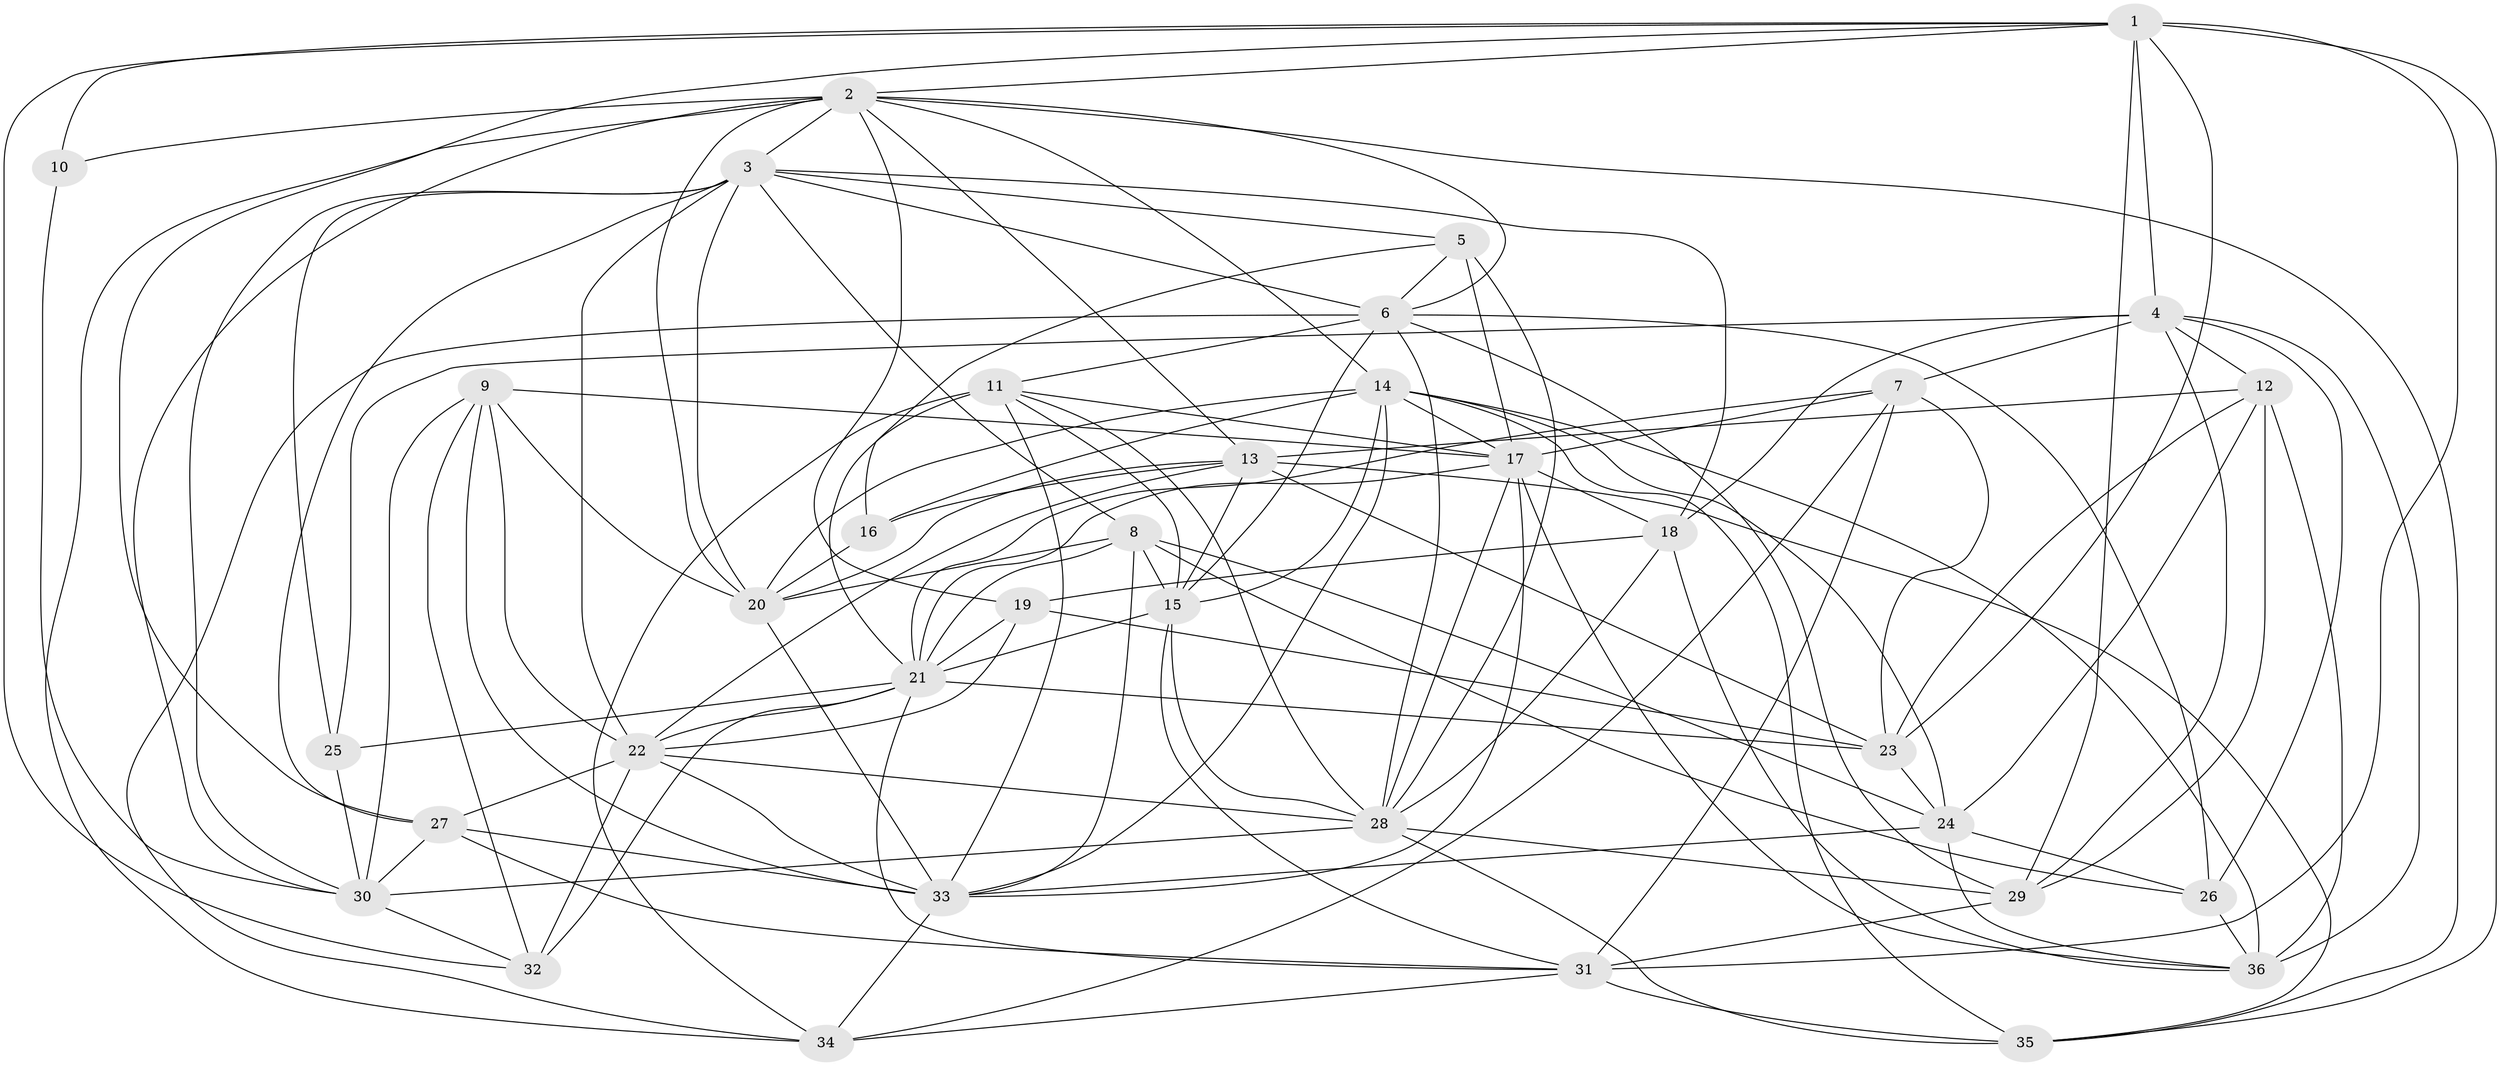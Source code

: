 // original degree distribution, {4: 1.0}
// Generated by graph-tools (version 1.1) at 2025/54/03/04/25 22:54:07]
// undirected, 36 vertices, 130 edges
graph export_dot {
  node [color=gray90,style=filled];
  1;
  2;
  3;
  4;
  5;
  6;
  7;
  8;
  9;
  10;
  11;
  12;
  13;
  14;
  15;
  16;
  17;
  18;
  19;
  20;
  21;
  22;
  23;
  24;
  25;
  26;
  27;
  28;
  29;
  30;
  31;
  32;
  33;
  34;
  35;
  36;
  1 -- 2 [weight=1.0];
  1 -- 4 [weight=1.0];
  1 -- 10 [weight=2.0];
  1 -- 23 [weight=2.0];
  1 -- 27 [weight=1.0];
  1 -- 29 [weight=1.0];
  1 -- 31 [weight=2.0];
  1 -- 32 [weight=1.0];
  1 -- 35 [weight=1.0];
  2 -- 3 [weight=1.0];
  2 -- 6 [weight=1.0];
  2 -- 10 [weight=1.0];
  2 -- 13 [weight=1.0];
  2 -- 14 [weight=1.0];
  2 -- 19 [weight=1.0];
  2 -- 20 [weight=2.0];
  2 -- 30 [weight=1.0];
  2 -- 34 [weight=1.0];
  2 -- 35 [weight=1.0];
  3 -- 5 [weight=1.0];
  3 -- 6 [weight=1.0];
  3 -- 8 [weight=2.0];
  3 -- 18 [weight=1.0];
  3 -- 20 [weight=1.0];
  3 -- 22 [weight=1.0];
  3 -- 25 [weight=2.0];
  3 -- 27 [weight=1.0];
  3 -- 30 [weight=1.0];
  4 -- 7 [weight=1.0];
  4 -- 12 [weight=2.0];
  4 -- 18 [weight=1.0];
  4 -- 25 [weight=2.0];
  4 -- 26 [weight=2.0];
  4 -- 29 [weight=1.0];
  4 -- 36 [weight=2.0];
  5 -- 6 [weight=1.0];
  5 -- 16 [weight=1.0];
  5 -- 17 [weight=2.0];
  5 -- 28 [weight=1.0];
  6 -- 11 [weight=2.0];
  6 -- 15 [weight=1.0];
  6 -- 26 [weight=1.0];
  6 -- 28 [weight=1.0];
  6 -- 29 [weight=1.0];
  6 -- 34 [weight=1.0];
  7 -- 17 [weight=1.0];
  7 -- 21 [weight=1.0];
  7 -- 23 [weight=1.0];
  7 -- 31 [weight=1.0];
  7 -- 34 [weight=1.0];
  8 -- 15 [weight=1.0];
  8 -- 20 [weight=3.0];
  8 -- 21 [weight=2.0];
  8 -- 24 [weight=2.0];
  8 -- 26 [weight=1.0];
  8 -- 33 [weight=1.0];
  9 -- 17 [weight=1.0];
  9 -- 20 [weight=1.0];
  9 -- 22 [weight=1.0];
  9 -- 30 [weight=1.0];
  9 -- 32 [weight=1.0];
  9 -- 33 [weight=1.0];
  10 -- 30 [weight=1.0];
  11 -- 15 [weight=1.0];
  11 -- 17 [weight=1.0];
  11 -- 21 [weight=1.0];
  11 -- 28 [weight=1.0];
  11 -- 33 [weight=1.0];
  11 -- 34 [weight=1.0];
  12 -- 13 [weight=1.0];
  12 -- 23 [weight=1.0];
  12 -- 24 [weight=1.0];
  12 -- 29 [weight=2.0];
  12 -- 36 [weight=1.0];
  13 -- 15 [weight=1.0];
  13 -- 16 [weight=1.0];
  13 -- 20 [weight=2.0];
  13 -- 22 [weight=1.0];
  13 -- 23 [weight=2.0];
  13 -- 35 [weight=1.0];
  14 -- 15 [weight=1.0];
  14 -- 16 [weight=3.0];
  14 -- 17 [weight=2.0];
  14 -- 20 [weight=1.0];
  14 -- 24 [weight=1.0];
  14 -- 33 [weight=1.0];
  14 -- 35 [weight=1.0];
  14 -- 36 [weight=1.0];
  15 -- 21 [weight=1.0];
  15 -- 28 [weight=1.0];
  15 -- 31 [weight=1.0];
  16 -- 20 [weight=1.0];
  17 -- 18 [weight=1.0];
  17 -- 21 [weight=1.0];
  17 -- 28 [weight=1.0];
  17 -- 33 [weight=1.0];
  17 -- 36 [weight=1.0];
  18 -- 19 [weight=1.0];
  18 -- 28 [weight=1.0];
  18 -- 36 [weight=1.0];
  19 -- 21 [weight=1.0];
  19 -- 22 [weight=1.0];
  19 -- 23 [weight=4.0];
  20 -- 33 [weight=1.0];
  21 -- 22 [weight=1.0];
  21 -- 23 [weight=1.0];
  21 -- 25 [weight=1.0];
  21 -- 31 [weight=1.0];
  21 -- 32 [weight=1.0];
  22 -- 27 [weight=1.0];
  22 -- 28 [weight=1.0];
  22 -- 32 [weight=2.0];
  22 -- 33 [weight=1.0];
  23 -- 24 [weight=1.0];
  24 -- 26 [weight=1.0];
  24 -- 33 [weight=1.0];
  24 -- 36 [weight=1.0];
  25 -- 30 [weight=1.0];
  26 -- 36 [weight=1.0];
  27 -- 30 [weight=1.0];
  27 -- 31 [weight=1.0];
  27 -- 33 [weight=1.0];
  28 -- 29 [weight=1.0];
  28 -- 30 [weight=1.0];
  28 -- 35 [weight=1.0];
  29 -- 31 [weight=2.0];
  30 -- 32 [weight=1.0];
  31 -- 34 [weight=1.0];
  31 -- 35 [weight=1.0];
  33 -- 34 [weight=1.0];
}
